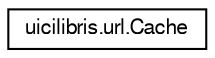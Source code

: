 digraph G
{
  edge [fontname="FreeSans",fontsize="10",labelfontname="FreeSans",labelfontsize="10"];
  node [fontname="FreeSans",fontsize="10",shape=record];
  rankdir="LR";
  Node1 [label="uicilibris.url.Cache",height=0.2,width=0.4,color="black", fillcolor="white", style="filled",URL="$classuicilibris_1_1url_1_1Cache.html",tooltip="a class to implement an Internet cache in memory."];
}
